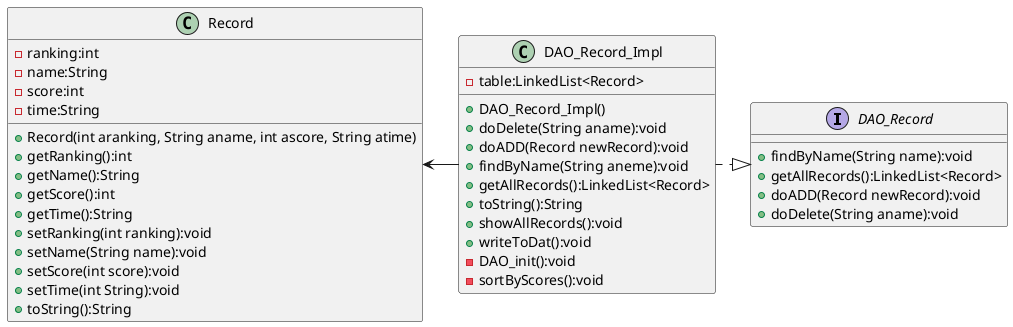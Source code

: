 @startuml newuml
interface DAO_Record{
    + findByName(String name):void
    + getAllRecords():LinkedList<Record>
    + doADD(Record newRecord):void
    + doDelete(String aname):void
}

class DAO_Record_Impl{
    - table:LinkedList<Record>

    + DAO_Record_Impl()
    + doDelete(String aname):void
    + doADD(Record newRecord):void
    + findByName(String aneme):void
    + getAllRecords():LinkedList<Record>
    + toString():String
    + showAllRecords():void
    + writeToDat():void
    - DAO_init():void
    - sortByScores():void
}

class Record{
    - ranking:int
    - name:String
    - score:int
    - time:String

    + Record(int aranking, String aname, int ascore, String atime)
    + getRanking():int
    + getName():String
    + getScore():int
    + getTime():String
    + setRanking(int ranking):void
    + setName(String name):void
    + setScore(int score):void
    + setTime(int String):void
    + toString():String
}

DAO_Record <|.left. DAO_Record_Impl
DAO_Record_Impl -left-> Record

@enduml